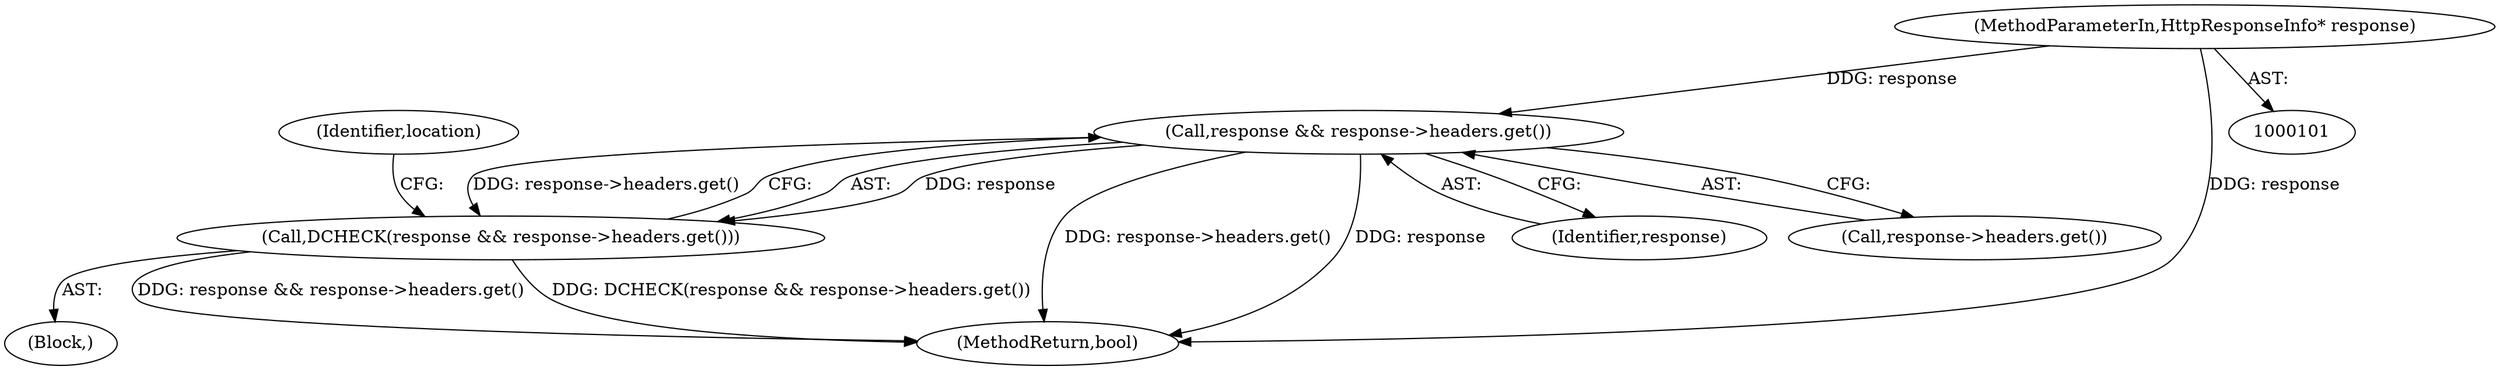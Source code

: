 digraph "0_Chrome_7933c117fd16b192e70609c331641e9112af5e42_0@pointer" {
"1000106" [label="(Call,response && response->headers.get())"];
"1000102" [label="(MethodParameterIn,HttpResponseInfo* response)"];
"1000105" [label="(Call,DCHECK(response && response->headers.get()))"];
"1000102" [label="(MethodParameterIn,HttpResponseInfo* response)"];
"1000107" [label="(Identifier,response)"];
"1000114" [label="(Identifier,location)"];
"1000137" [label="(MethodReturn,bool)"];
"1000106" [label="(Call,response && response->headers.get())"];
"1000105" [label="(Call,DCHECK(response && response->headers.get()))"];
"1000104" [label="(Block,)"];
"1000108" [label="(Call,response->headers.get())"];
"1000106" -> "1000105"  [label="AST: "];
"1000106" -> "1000107"  [label="CFG: "];
"1000106" -> "1000108"  [label="CFG: "];
"1000107" -> "1000106"  [label="AST: "];
"1000108" -> "1000106"  [label="AST: "];
"1000105" -> "1000106"  [label="CFG: "];
"1000106" -> "1000137"  [label="DDG: response->headers.get()"];
"1000106" -> "1000137"  [label="DDG: response"];
"1000106" -> "1000105"  [label="DDG: response"];
"1000106" -> "1000105"  [label="DDG: response->headers.get()"];
"1000102" -> "1000106"  [label="DDG: response"];
"1000102" -> "1000101"  [label="AST: "];
"1000102" -> "1000137"  [label="DDG: response"];
"1000105" -> "1000104"  [label="AST: "];
"1000114" -> "1000105"  [label="CFG: "];
"1000105" -> "1000137"  [label="DDG: DCHECK(response && response->headers.get())"];
"1000105" -> "1000137"  [label="DDG: response && response->headers.get()"];
}
